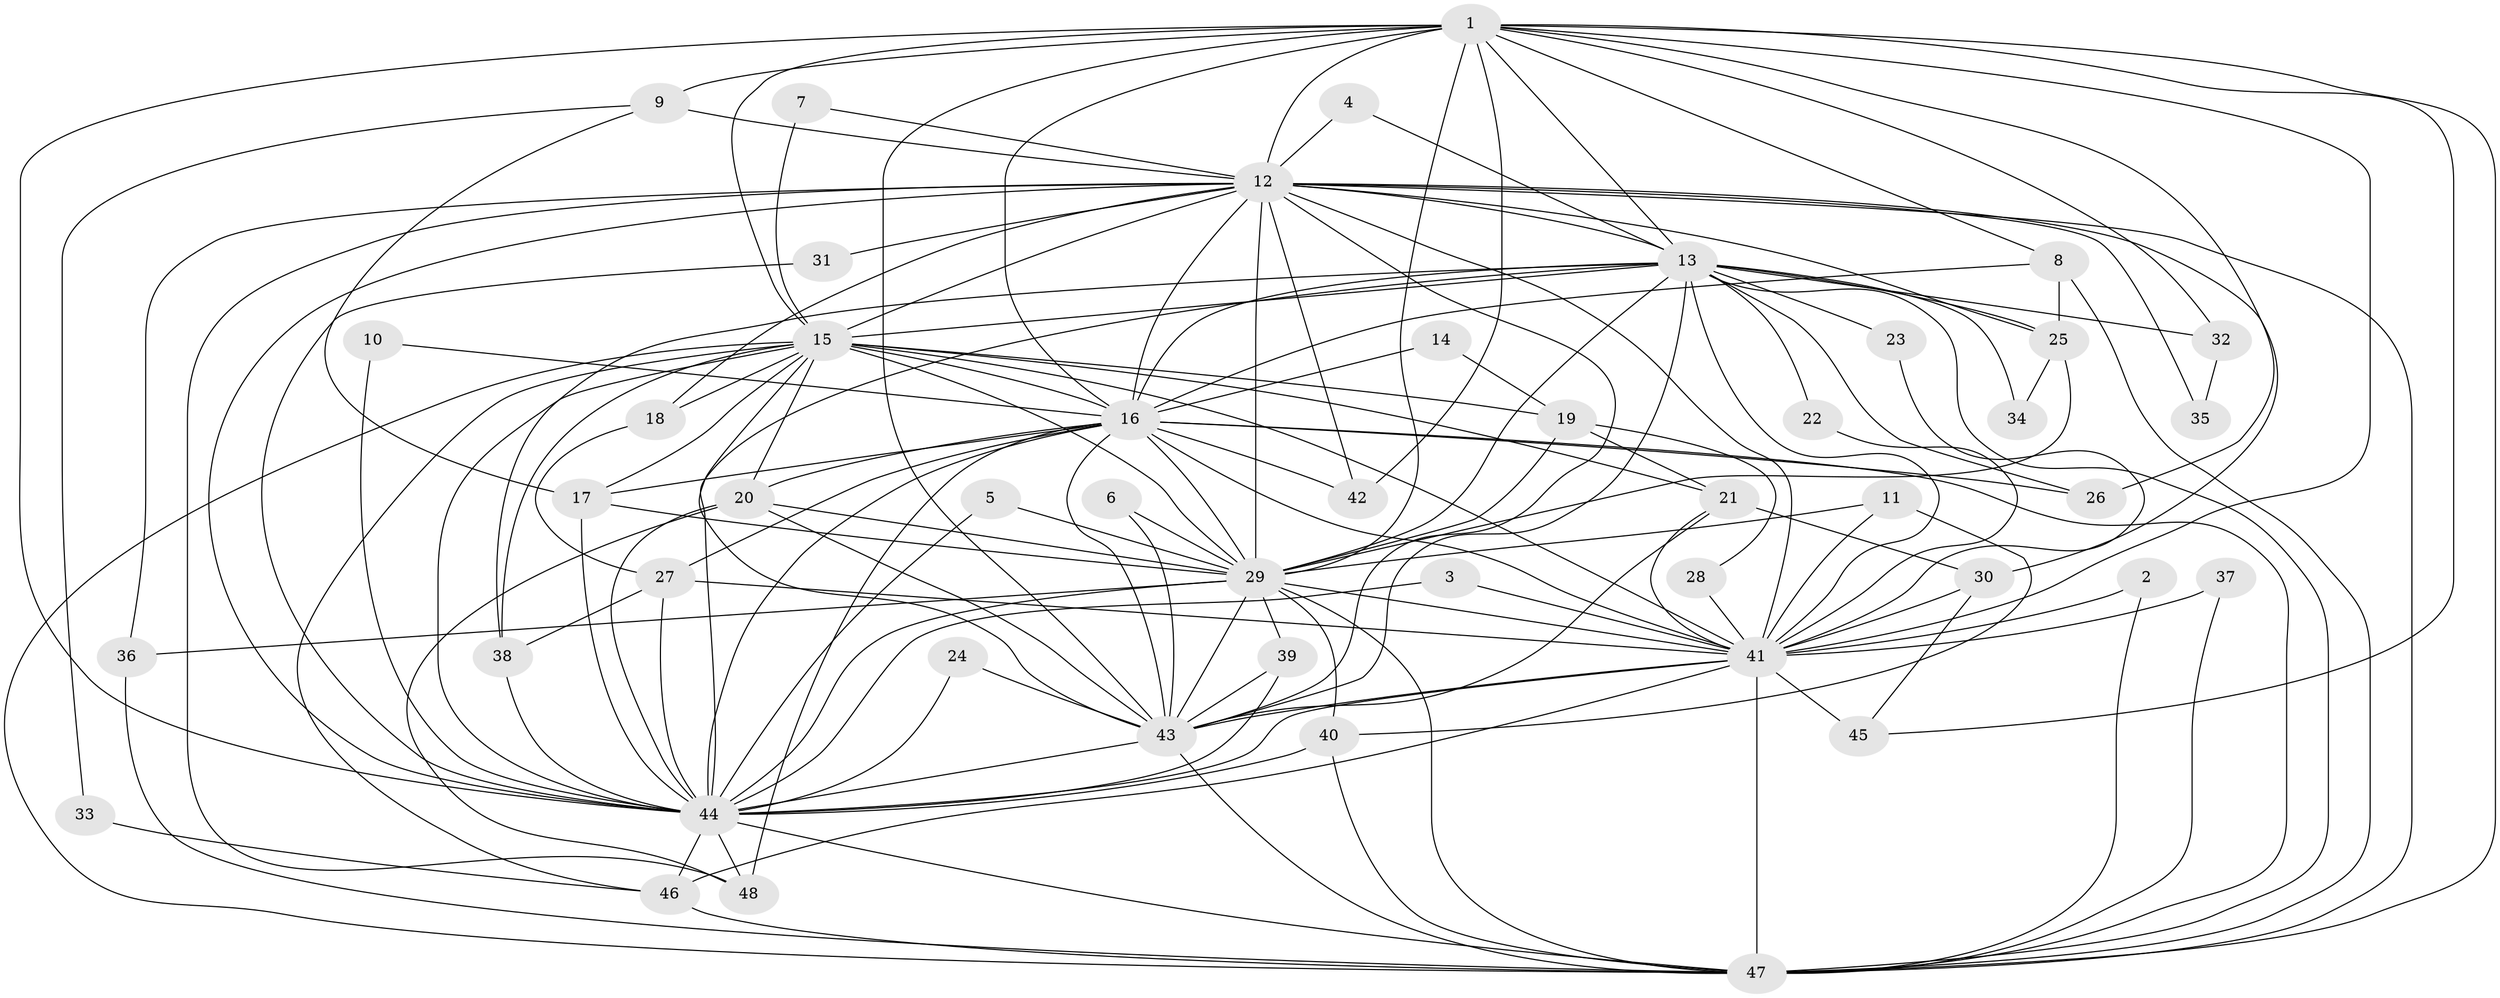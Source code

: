 // original degree distribution, {26: 0.021052631578947368, 15: 0.010526315789473684, 22: 0.010526315789473684, 19: 0.010526315789473684, 21: 0.021052631578947368, 18: 0.010526315789473684, 20: 0.010526315789473684, 17: 0.010526315789473684, 2: 0.5157894736842106, 4: 0.1368421052631579, 3: 0.21052631578947367, 5: 0.031578947368421054}
// Generated by graph-tools (version 1.1) at 2025/49/03/09/25 03:49:36]
// undirected, 48 vertices, 148 edges
graph export_dot {
graph [start="1"]
  node [color=gray90,style=filled];
  1;
  2;
  3;
  4;
  5;
  6;
  7;
  8;
  9;
  10;
  11;
  12;
  13;
  14;
  15;
  16;
  17;
  18;
  19;
  20;
  21;
  22;
  23;
  24;
  25;
  26;
  27;
  28;
  29;
  30;
  31;
  32;
  33;
  34;
  35;
  36;
  37;
  38;
  39;
  40;
  41;
  42;
  43;
  44;
  45;
  46;
  47;
  48;
  1 -- 8 [weight=1.0];
  1 -- 9 [weight=2.0];
  1 -- 12 [weight=1.0];
  1 -- 13 [weight=1.0];
  1 -- 15 [weight=1.0];
  1 -- 16 [weight=1.0];
  1 -- 26 [weight=1.0];
  1 -- 29 [weight=1.0];
  1 -- 32 [weight=2.0];
  1 -- 41 [weight=1.0];
  1 -- 42 [weight=1.0];
  1 -- 43 [weight=2.0];
  1 -- 44 [weight=1.0];
  1 -- 45 [weight=1.0];
  1 -- 47 [weight=1.0];
  2 -- 41 [weight=1.0];
  2 -- 47 [weight=1.0];
  3 -- 41 [weight=1.0];
  3 -- 44 [weight=1.0];
  4 -- 12 [weight=1.0];
  4 -- 13 [weight=1.0];
  5 -- 29 [weight=1.0];
  5 -- 44 [weight=1.0];
  6 -- 29 [weight=1.0];
  6 -- 43 [weight=1.0];
  7 -- 12 [weight=1.0];
  7 -- 15 [weight=1.0];
  8 -- 16 [weight=1.0];
  8 -- 25 [weight=2.0];
  8 -- 47 [weight=1.0];
  9 -- 12 [weight=1.0];
  9 -- 17 [weight=1.0];
  9 -- 33 [weight=1.0];
  10 -- 16 [weight=1.0];
  10 -- 44 [weight=1.0];
  11 -- 29 [weight=1.0];
  11 -- 40 [weight=1.0];
  11 -- 41 [weight=1.0];
  12 -- 13 [weight=1.0];
  12 -- 15 [weight=1.0];
  12 -- 16 [weight=1.0];
  12 -- 18 [weight=1.0];
  12 -- 25 [weight=1.0];
  12 -- 29 [weight=2.0];
  12 -- 30 [weight=1.0];
  12 -- 31 [weight=1.0];
  12 -- 35 [weight=1.0];
  12 -- 36 [weight=1.0];
  12 -- 41 [weight=1.0];
  12 -- 42 [weight=1.0];
  12 -- 43 [weight=1.0];
  12 -- 44 [weight=1.0];
  12 -- 47 [weight=2.0];
  12 -- 48 [weight=1.0];
  13 -- 15 [weight=2.0];
  13 -- 16 [weight=1.0];
  13 -- 22 [weight=1.0];
  13 -- 23 [weight=1.0];
  13 -- 25 [weight=1.0];
  13 -- 26 [weight=1.0];
  13 -- 29 [weight=1.0];
  13 -- 32 [weight=1.0];
  13 -- 34 [weight=1.0];
  13 -- 38 [weight=1.0];
  13 -- 41 [weight=2.0];
  13 -- 43 [weight=1.0];
  13 -- 44 [weight=1.0];
  13 -- 47 [weight=1.0];
  14 -- 16 [weight=1.0];
  14 -- 19 [weight=1.0];
  15 -- 16 [weight=1.0];
  15 -- 17 [weight=1.0];
  15 -- 18 [weight=2.0];
  15 -- 19 [weight=2.0];
  15 -- 20 [weight=1.0];
  15 -- 21 [weight=1.0];
  15 -- 29 [weight=1.0];
  15 -- 38 [weight=1.0];
  15 -- 41 [weight=1.0];
  15 -- 43 [weight=1.0];
  15 -- 44 [weight=1.0];
  15 -- 46 [weight=1.0];
  15 -- 47 [weight=1.0];
  16 -- 17 [weight=1.0];
  16 -- 20 [weight=1.0];
  16 -- 26 [weight=1.0];
  16 -- 27 [weight=1.0];
  16 -- 29 [weight=1.0];
  16 -- 41 [weight=1.0];
  16 -- 42 [weight=1.0];
  16 -- 43 [weight=1.0];
  16 -- 44 [weight=2.0];
  16 -- 47 [weight=1.0];
  16 -- 48 [weight=1.0];
  17 -- 29 [weight=1.0];
  17 -- 44 [weight=1.0];
  18 -- 27 [weight=1.0];
  19 -- 21 [weight=1.0];
  19 -- 28 [weight=1.0];
  19 -- 29 [weight=2.0];
  20 -- 29 [weight=1.0];
  20 -- 43 [weight=1.0];
  20 -- 44 [weight=1.0];
  20 -- 48 [weight=1.0];
  21 -- 30 [weight=1.0];
  21 -- 41 [weight=1.0];
  21 -- 43 [weight=1.0];
  22 -- 41 [weight=1.0];
  23 -- 41 [weight=1.0];
  24 -- 43 [weight=1.0];
  24 -- 44 [weight=1.0];
  25 -- 29 [weight=1.0];
  25 -- 34 [weight=1.0];
  27 -- 38 [weight=1.0];
  27 -- 41 [weight=2.0];
  27 -- 44 [weight=2.0];
  28 -- 41 [weight=1.0];
  29 -- 36 [weight=1.0];
  29 -- 39 [weight=1.0];
  29 -- 40 [weight=1.0];
  29 -- 41 [weight=1.0];
  29 -- 43 [weight=1.0];
  29 -- 44 [weight=1.0];
  29 -- 47 [weight=1.0];
  30 -- 41 [weight=2.0];
  30 -- 45 [weight=1.0];
  31 -- 44 [weight=1.0];
  32 -- 35 [weight=1.0];
  33 -- 46 [weight=1.0];
  36 -- 47 [weight=1.0];
  37 -- 41 [weight=1.0];
  37 -- 47 [weight=1.0];
  38 -- 44 [weight=1.0];
  39 -- 43 [weight=1.0];
  39 -- 44 [weight=1.0];
  40 -- 44 [weight=2.0];
  40 -- 47 [weight=1.0];
  41 -- 43 [weight=1.0];
  41 -- 44 [weight=1.0];
  41 -- 45 [weight=2.0];
  41 -- 46 [weight=2.0];
  41 -- 47 [weight=1.0];
  43 -- 44 [weight=1.0];
  43 -- 47 [weight=1.0];
  44 -- 46 [weight=1.0];
  44 -- 47 [weight=2.0];
  44 -- 48 [weight=1.0];
  46 -- 47 [weight=1.0];
}
